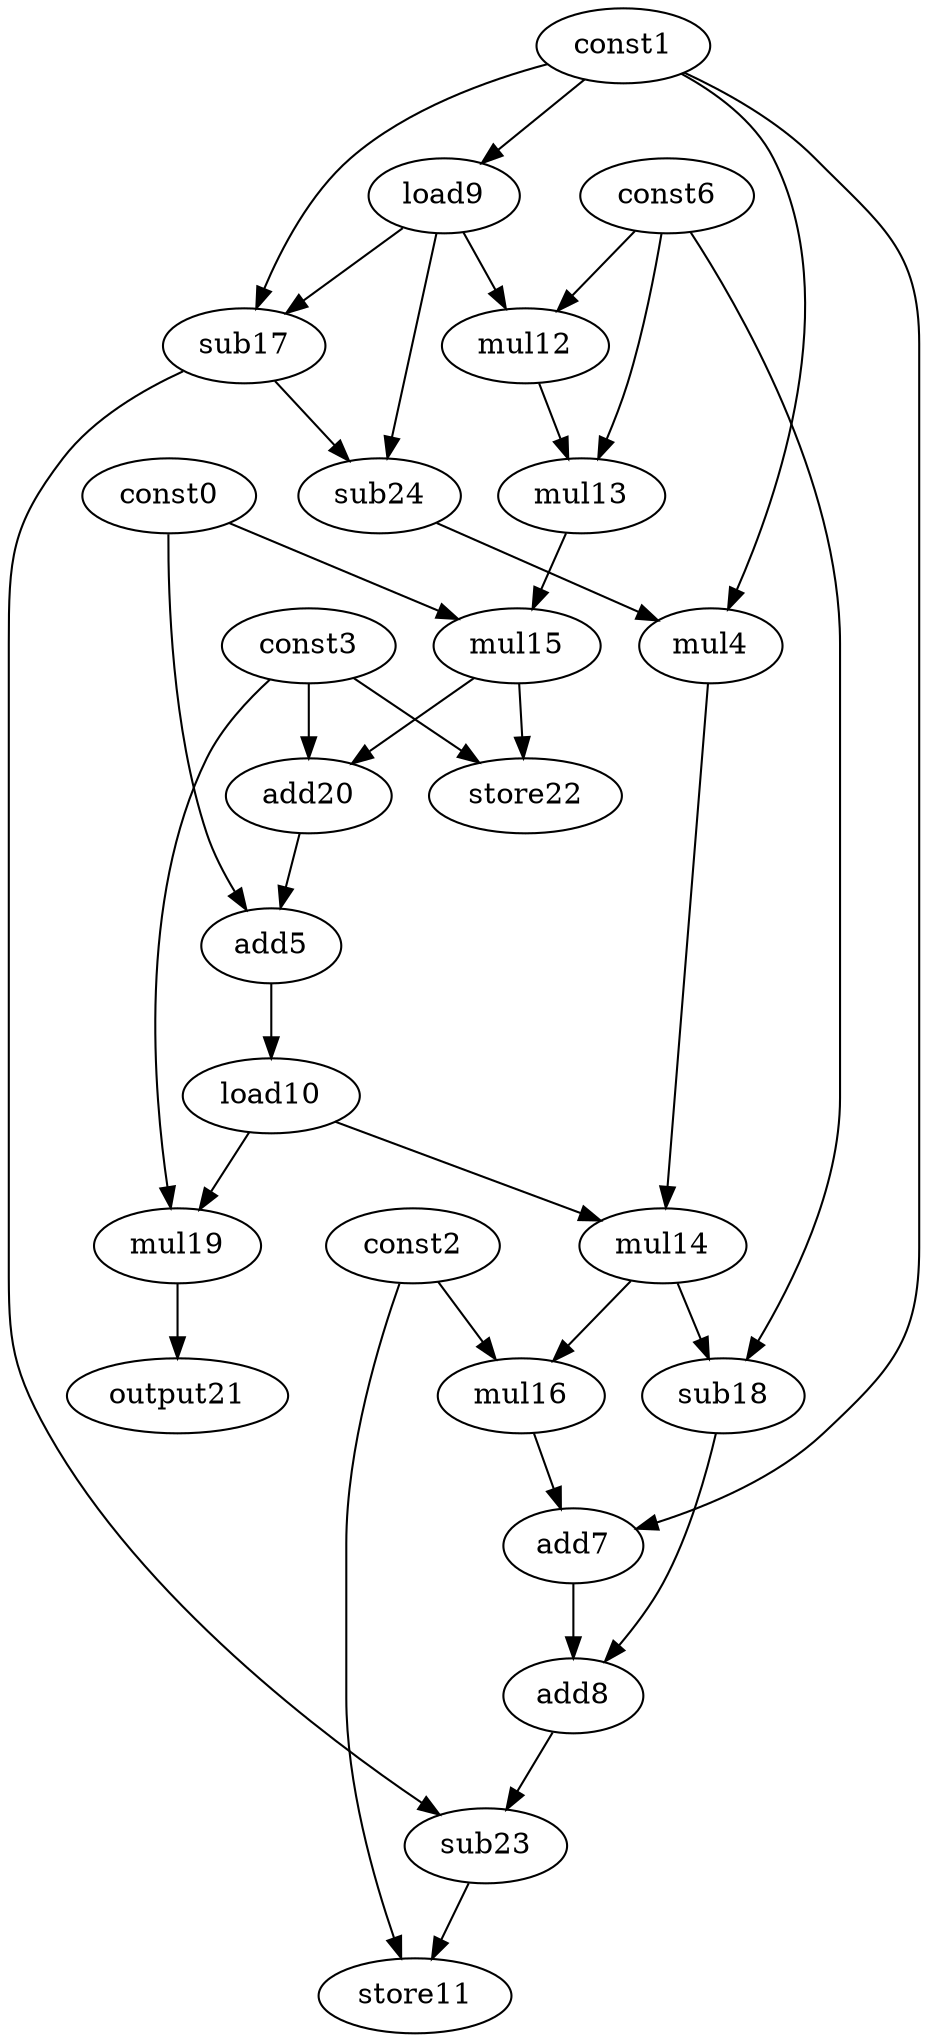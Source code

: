 digraph G { 
const0[opcode=const]; 
const1[opcode=const]; 
const2[opcode=const]; 
const3[opcode=const]; 
mul4[opcode=mul]; 
add5[opcode=add]; 
const6[opcode=const]; 
add7[opcode=add]; 
add8[opcode=add]; 
load9[opcode=load]; 
load10[opcode=load]; 
store11[opcode=store]; 
mul12[opcode=mul]; 
mul13[opcode=mul]; 
mul14[opcode=mul]; 
mul15[opcode=mul]; 
mul16[opcode=mul]; 
sub17[opcode=sub]; 
sub18[opcode=sub]; 
mul19[opcode=mul]; 
add20[opcode=add]; 
output21[opcode=output]; 
store22[opcode=store]; 
sub23[opcode=sub]; 
sub24[opcode=sub]; 
const1->load9[operand=0];
load9->mul12[operand=0];
const6->mul12[operand=1];
const1->sub17[operand=0];
load9->sub17[operand=1];
mul12->mul13[operand=0];
const6->mul13[operand=1];
sub17->sub24[operand=0];
load9->sub24[operand=1];
sub24->mul4[operand=0];
const1->mul4[operand=1];
const0->mul15[operand=0];
mul13->mul15[operand=1];
const3->add20[operand=0];
mul15->add20[operand=1];
const3->store22[operand=0];
mul15->store22[operand=1];
const0->add5[operand=0];
add20->add5[operand=1];
add5->load10[operand=0];
load10->mul14[operand=0];
mul4->mul14[operand=1];
load10->mul19[operand=0];
const3->mul19[operand=1];
const2->mul16[operand=0];
mul14->mul16[operand=1];
mul14->sub18[operand=0];
const6->sub18[operand=1];
mul19->output21[operand=0];
mul16->add7[operand=0];
const1->add7[operand=1];
sub18->add8[operand=0];
add7->add8[operand=1];
add8->sub23[operand=0];
sub17->sub23[operand=1];
const2->store11[operand=0];
sub23->store11[operand=1];
}
